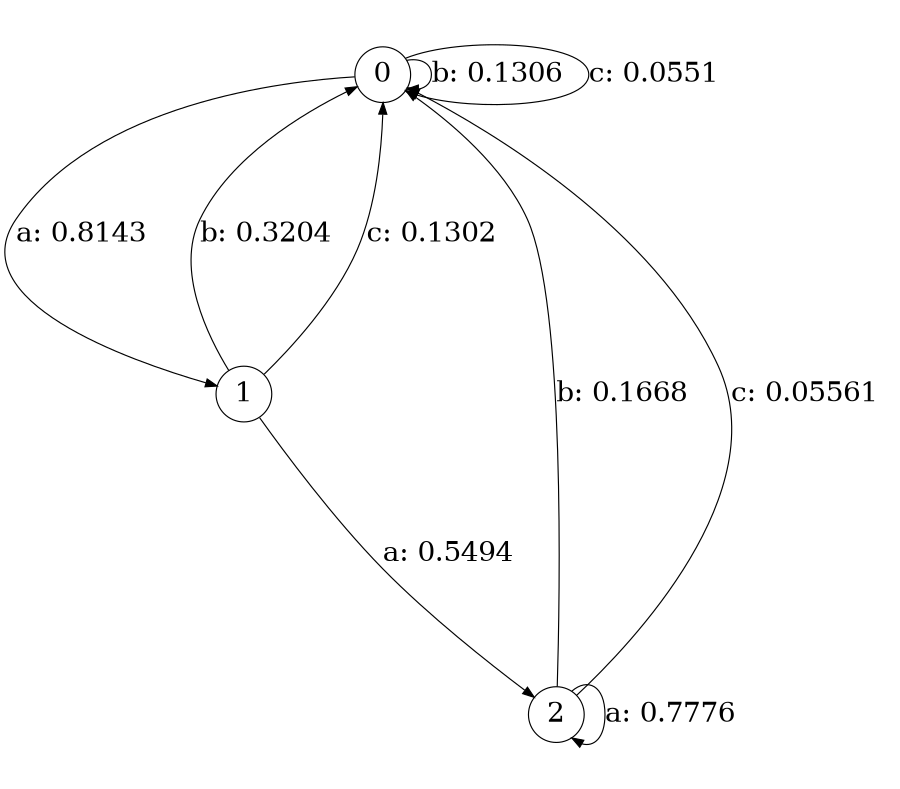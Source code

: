 digraph "d1-300nw-t0-cen-SML" {
size = "6,8.5";
ratio = "fill";
node [shape = circle];
node [fontsize = 24];
edge [fontsize = 24];
0 -> 1 [label = "a: 0.8143   "];
0 -> 0 [label = "b: 0.1306   "];
0 -> 0 [label = "c: 0.0551   "];
1 -> 2 [label = "a: 0.5494   "];
1 -> 0 [label = "b: 0.3204   "];
1 -> 0 [label = "c: 0.1302   "];
2 -> 2 [label = "a: 0.7776   "];
2 -> 0 [label = "b: 0.1668   "];
2 -> 0 [label = "c: 0.05561  "];
}
